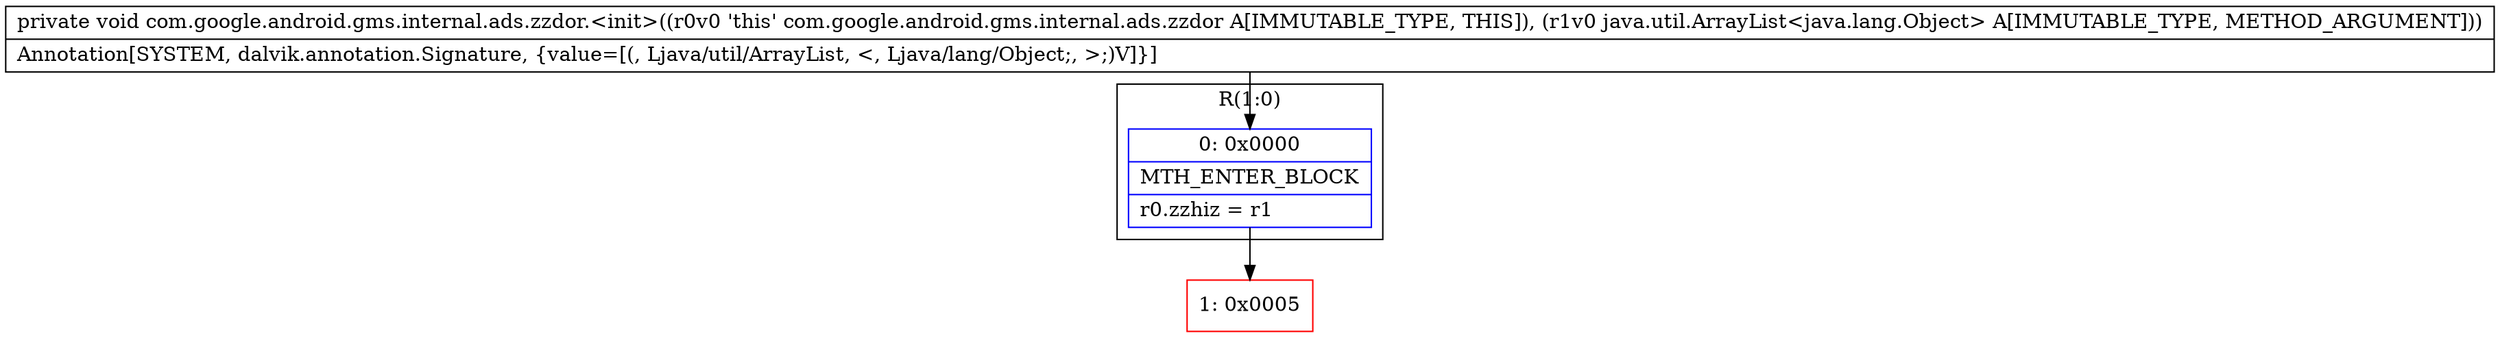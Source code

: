 digraph "CFG forcom.google.android.gms.internal.ads.zzdor.\<init\>(Ljava\/util\/ArrayList;)V" {
subgraph cluster_Region_232154589 {
label = "R(1:0)";
node [shape=record,color=blue];
Node_0 [shape=record,label="{0\:\ 0x0000|MTH_ENTER_BLOCK\l|r0.zzhiz = r1\l}"];
}
Node_1 [shape=record,color=red,label="{1\:\ 0x0005}"];
MethodNode[shape=record,label="{private void com.google.android.gms.internal.ads.zzdor.\<init\>((r0v0 'this' com.google.android.gms.internal.ads.zzdor A[IMMUTABLE_TYPE, THIS]), (r1v0 java.util.ArrayList\<java.lang.Object\> A[IMMUTABLE_TYPE, METHOD_ARGUMENT]))  | Annotation[SYSTEM, dalvik.annotation.Signature, \{value=[(, Ljava\/util\/ArrayList, \<, Ljava\/lang\/Object;, \>;)V]\}]\l}"];
MethodNode -> Node_0;
Node_0 -> Node_1;
}

